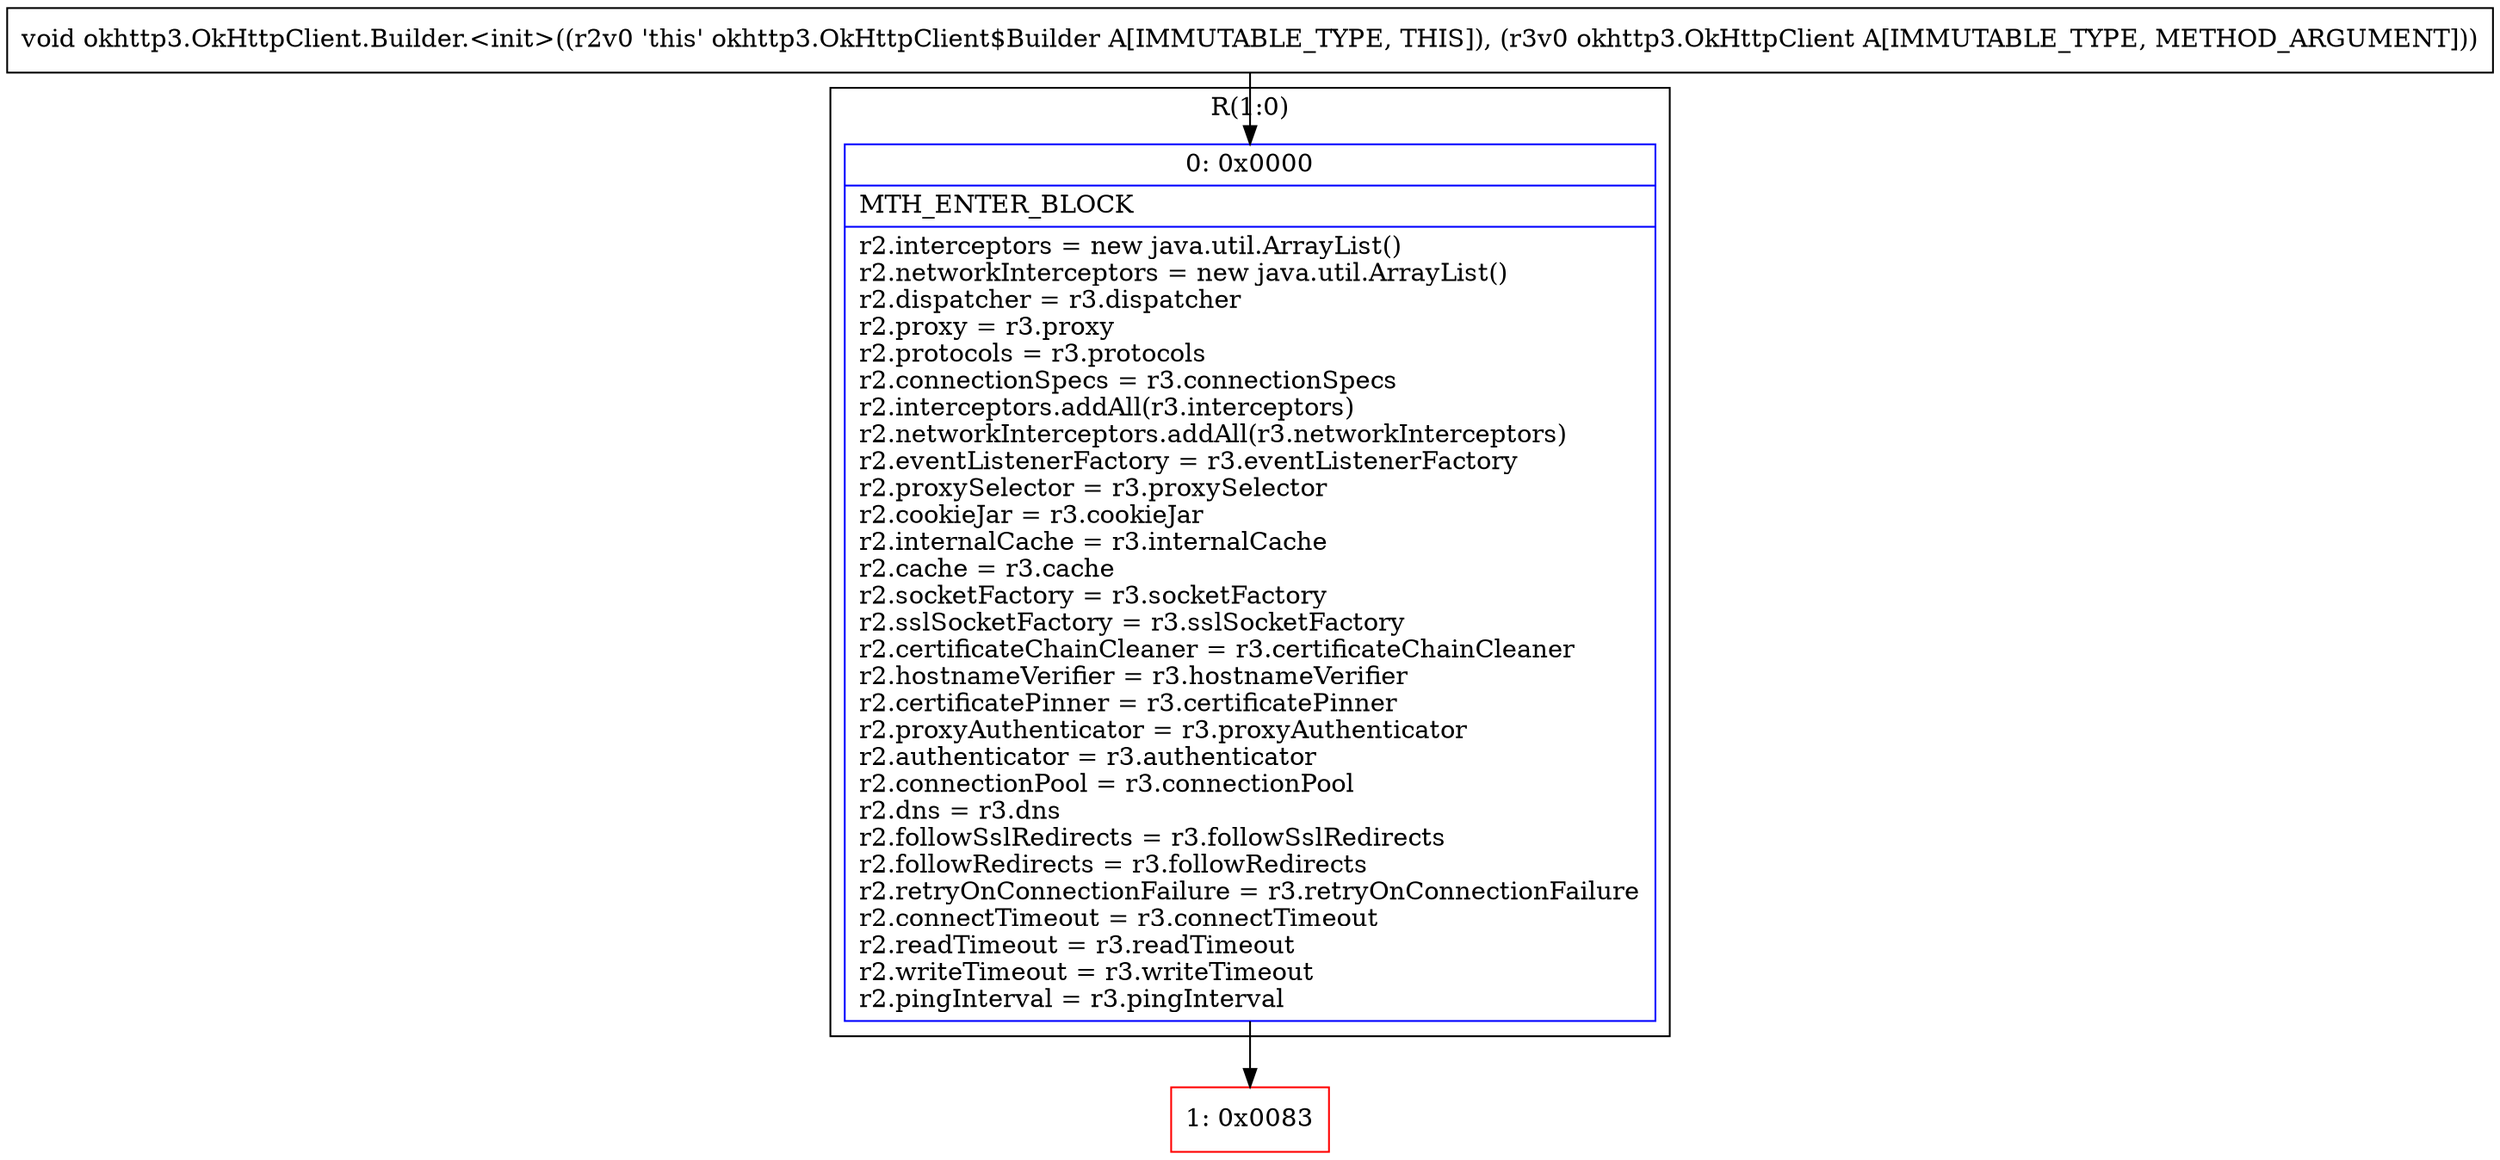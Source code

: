 digraph "CFG forokhttp3.OkHttpClient.Builder.\<init\>(Lokhttp3\/OkHttpClient;)V" {
subgraph cluster_Region_1030244569 {
label = "R(1:0)";
node [shape=record,color=blue];
Node_0 [shape=record,label="{0\:\ 0x0000|MTH_ENTER_BLOCK\l|r2.interceptors = new java.util.ArrayList()\lr2.networkInterceptors = new java.util.ArrayList()\lr2.dispatcher = r3.dispatcher\lr2.proxy = r3.proxy\lr2.protocols = r3.protocols\lr2.connectionSpecs = r3.connectionSpecs\lr2.interceptors.addAll(r3.interceptors)\lr2.networkInterceptors.addAll(r3.networkInterceptors)\lr2.eventListenerFactory = r3.eventListenerFactory\lr2.proxySelector = r3.proxySelector\lr2.cookieJar = r3.cookieJar\lr2.internalCache = r3.internalCache\lr2.cache = r3.cache\lr2.socketFactory = r3.socketFactory\lr2.sslSocketFactory = r3.sslSocketFactory\lr2.certificateChainCleaner = r3.certificateChainCleaner\lr2.hostnameVerifier = r3.hostnameVerifier\lr2.certificatePinner = r3.certificatePinner\lr2.proxyAuthenticator = r3.proxyAuthenticator\lr2.authenticator = r3.authenticator\lr2.connectionPool = r3.connectionPool\lr2.dns = r3.dns\lr2.followSslRedirects = r3.followSslRedirects\lr2.followRedirects = r3.followRedirects\lr2.retryOnConnectionFailure = r3.retryOnConnectionFailure\lr2.connectTimeout = r3.connectTimeout\lr2.readTimeout = r3.readTimeout\lr2.writeTimeout = r3.writeTimeout\lr2.pingInterval = r3.pingInterval\l}"];
}
Node_1 [shape=record,color=red,label="{1\:\ 0x0083}"];
MethodNode[shape=record,label="{void okhttp3.OkHttpClient.Builder.\<init\>((r2v0 'this' okhttp3.OkHttpClient$Builder A[IMMUTABLE_TYPE, THIS]), (r3v0 okhttp3.OkHttpClient A[IMMUTABLE_TYPE, METHOD_ARGUMENT])) }"];
MethodNode -> Node_0;
Node_0 -> Node_1;
}

